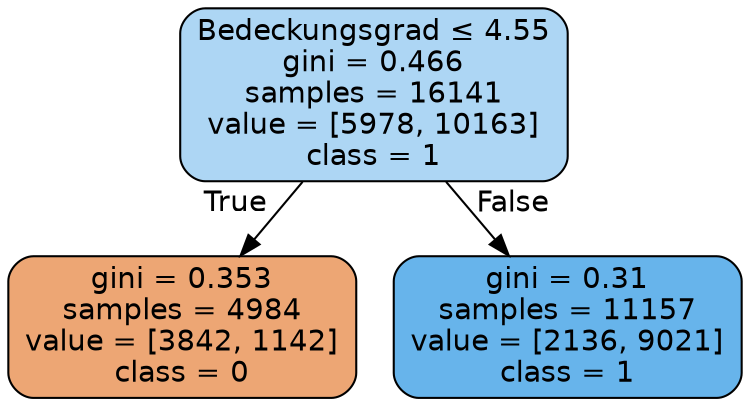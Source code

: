 digraph Tree {
node [shape=box, style="filled, rounded", color="black", fontname=helvetica] ;
edge [fontname=helvetica] ;
0 [label=<Bedeckungsgrad &le; 4.55<br/>gini = 0.466<br/>samples = 16141<br/>value = [5978, 10163]<br/>class = 1>, fillcolor="#399de569"] ;
1 [label=<gini = 0.353<br/>samples = 4984<br/>value = [3842, 1142]<br/>class = 0>, fillcolor="#e58139b3"] ;
0 -> 1 [labeldistance=2.5, labelangle=45, headlabel="True"] ;
2 [label=<gini = 0.31<br/>samples = 11157<br/>value = [2136, 9021]<br/>class = 1>, fillcolor="#399de5c3"] ;
0 -> 2 [labeldistance=2.5, labelangle=-45, headlabel="False"] ;
}